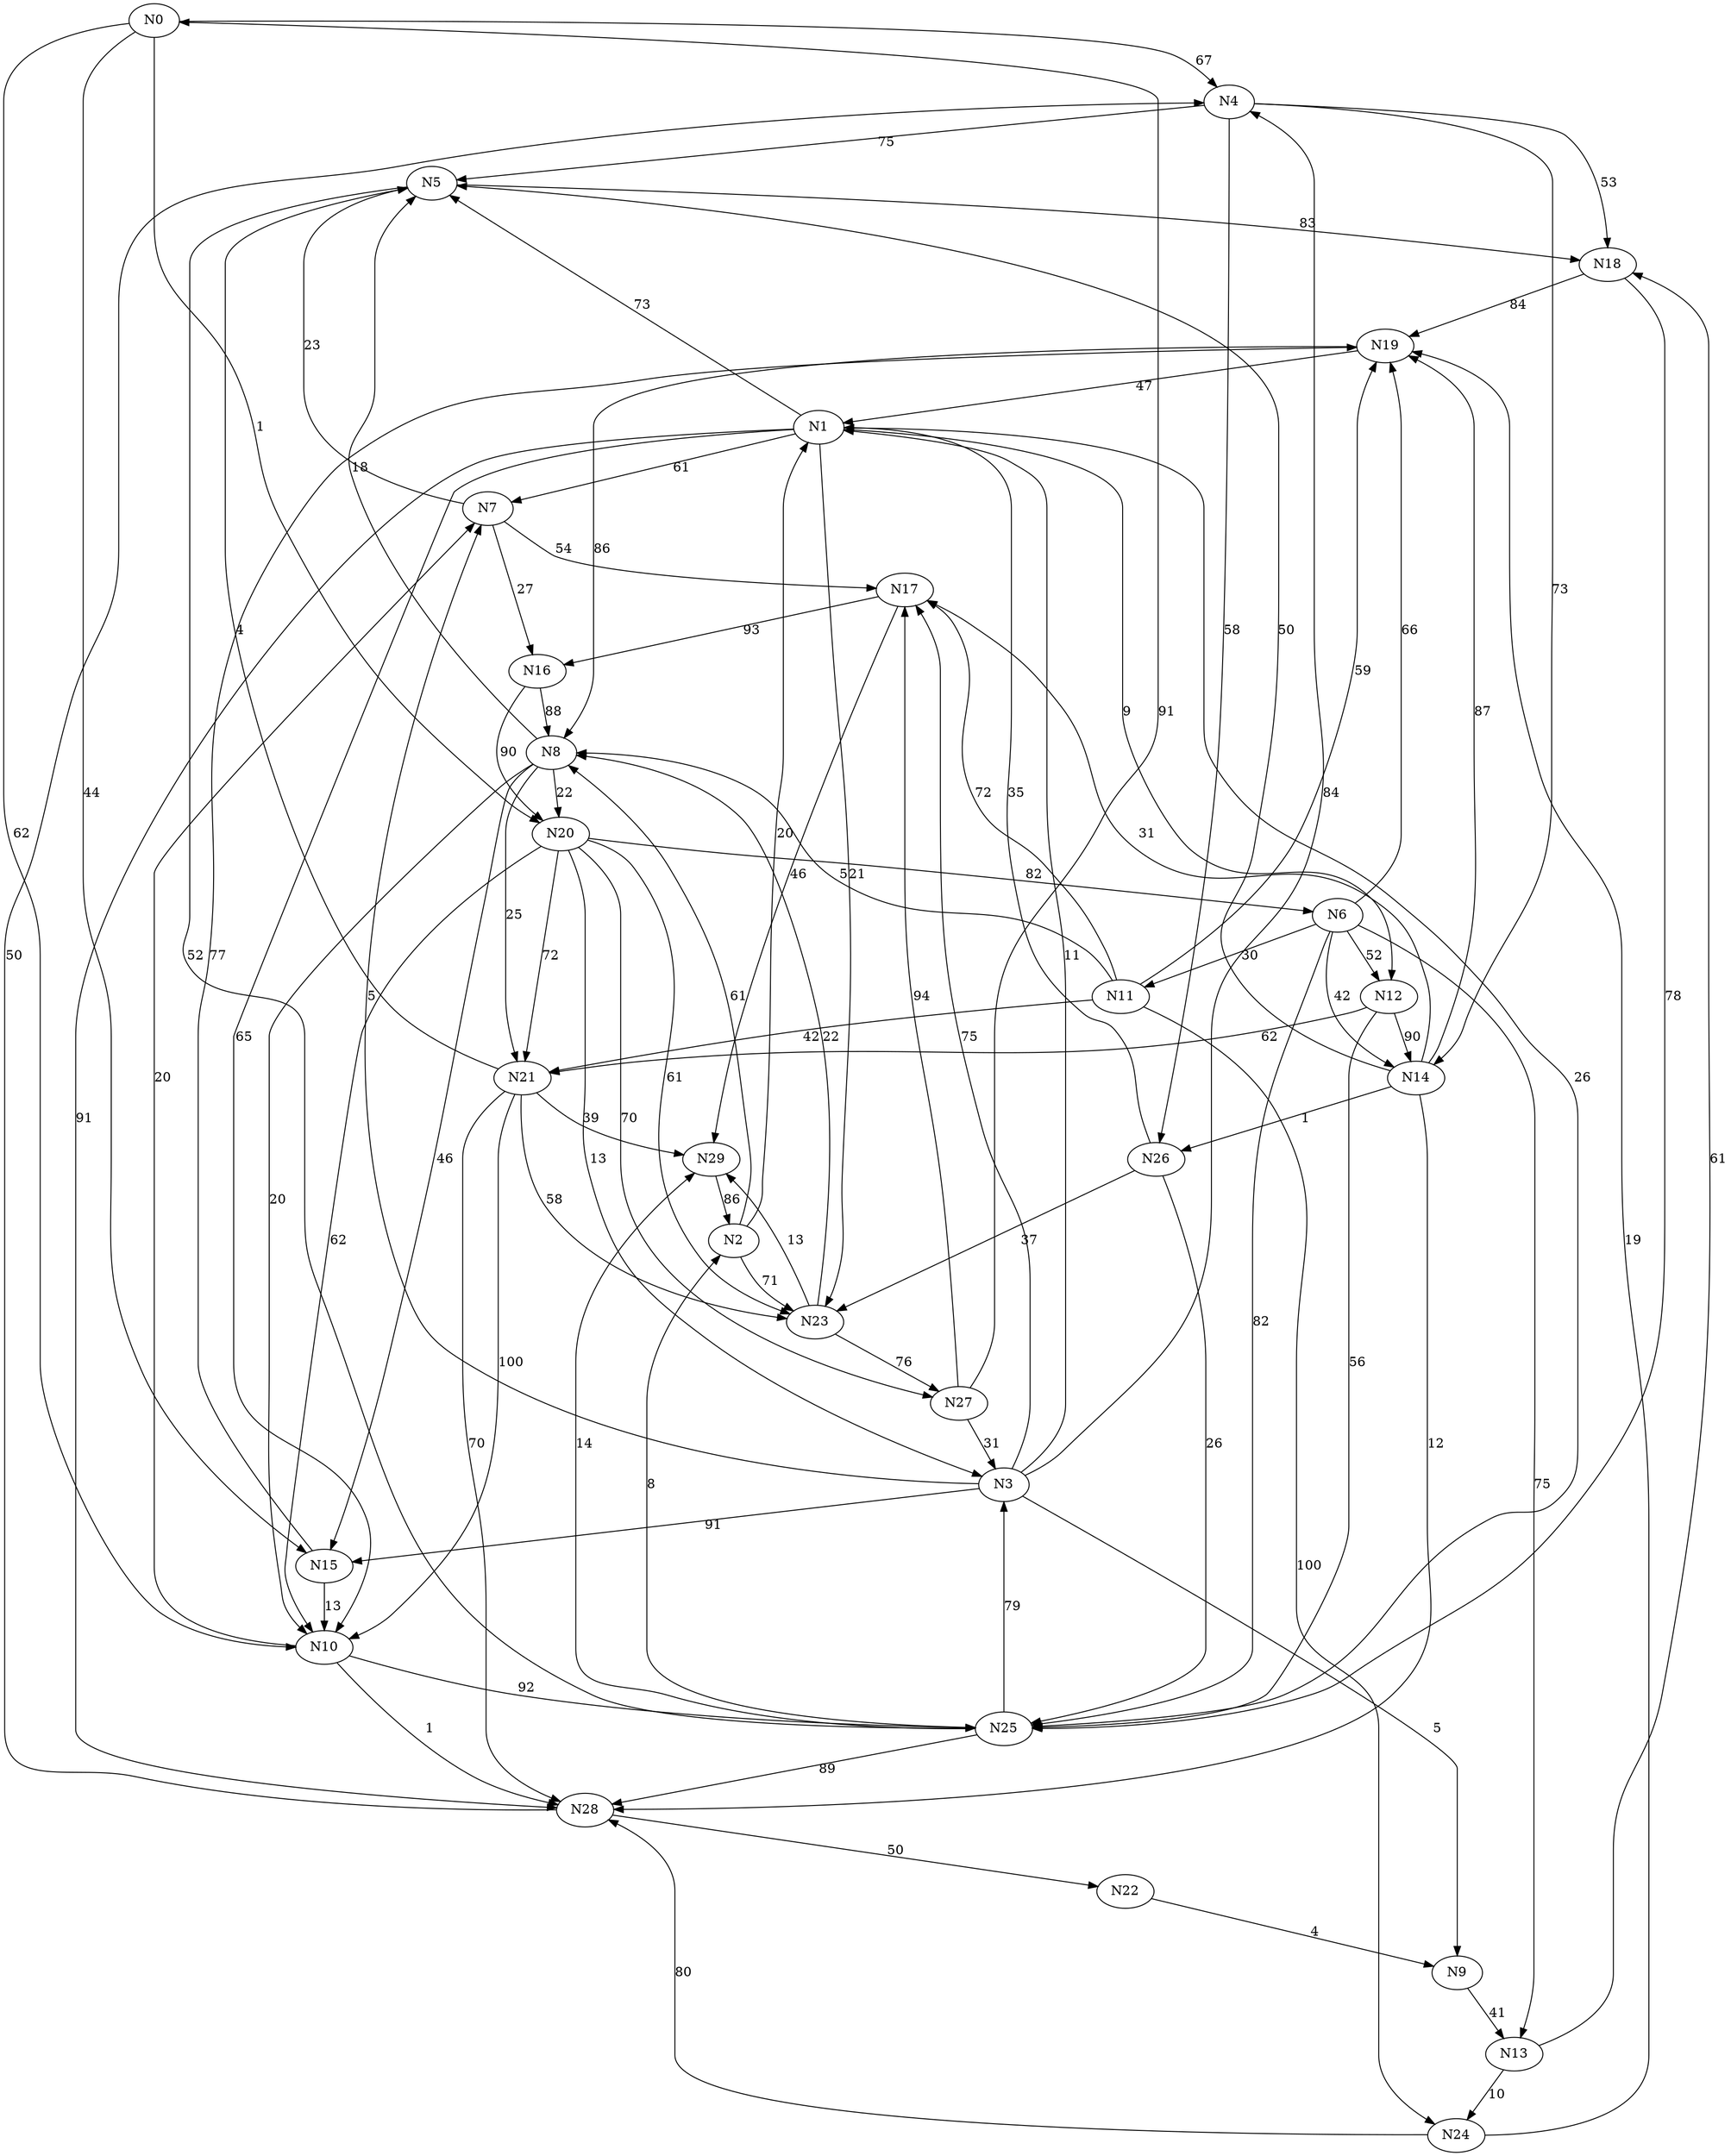 digraph Grafo {
    0[label="N0"];
    1[label="N1"];
    2[label="N2"];
    3[label="N3"];
    4[label="N4"];
    5[label="N5"];
    6[label="N6"];
    7[label="N7"];
    8[label="N8"];
    9[label="N9"];
    10[label="N10"];
    11[label="N11"];
    12[label="N12"];
    13[label="N13"];
    14[label="N14"];
    15[label="N15"];
    16[label="N16"];
    17[label="N17"];
    18[label="N18"];
    19[label="N19"];
    20[label="N20"];
    21[label="N21"];
    22[label="N22"];
    23[label="N23"];
    24[label="N24"];
    25[label="N25"];
    26[label="N26"];
    27[label="N27"];
    28[label="N28"];
    29[label="N29"];
    0 -> 4[label="67"];
    0 -> 10[label="62"];
    0 -> 15[label="44"];
    0 -> 20[label="1"];
    1 -> 5[label="73"];
    1 -> 7[label="61"];
    1 -> 10[label="65"];
    1 -> 12[label="9"];
    1 -> 23[label="21"];
    1 -> 25[label="26"];
    1 -> 28[label="91"];
    2 -> 1[label="20"];
    2 -> 8[label="61"];
    2 -> 23[label="71"];
    3 -> 1[label="11"];
    3 -> 4[label="84"];
    3 -> 7[label="5"];
    3 -> 9[label="5"];
    3 -> 15[label="91"];
    3 -> 17[label="75"];
    4 -> 5[label="75"];
    4 -> 14[label="73"];
    4 -> 18[label="53"];
    4 -> 26[label="58"];
    5 -> 18[label="83"];
    5 -> 25[label="52"];
    6 -> 11[label="30"];
    6 -> 12[label="52"];
    6 -> 13[label="75"];
    6 -> 14[label="42"];
    6 -> 19[label="66"];
    6 -> 25[label="82"];
    7 -> 5[label="23"];
    7 -> 16[label="27"];
    7 -> 17[label="54"];
    8 -> 5[label="18"];
    8 -> 10[label="20"];
    8 -> 15[label="46"];
    8 -> 20[label="22"];
    8 -> 21[label="25"];
    9 -> 13[label="41"];
    10 -> 7[label="20"];
    10 -> 25[label="92"];
    10 -> 28[label="1"];
    11 -> 8[label="5"];
    11 -> 17[label="72"];
    11 -> 19[label="59"];
    11 -> 21[label="42"];
    11 -> 24[label="100"];
    12 -> 14[label="90"];
    12 -> 21[label="62"];
    12 -> 25[label="56"];
    13 -> 18[label="61"];
    13 -> 24[label="10"];
    14 -> 5[label="50"];
    14 -> 17[label="31"];
    14 -> 19[label="87"];
    14 -> 26[label="1"];
    14 -> 28[label="12"];
    15 -> 10[label="13"];
    15 -> 19[label="77"];
    16 -> 8[label="88"];
    16 -> 20[label="90"];
    17 -> 16[label="93"];
    17 -> 29[label="46"];
    18 -> 19[label="84"];
    18 -> 25[label="78"];
    19 -> 1[label="47"];
    19 -> 8[label="86"];
    20 -> 3[label="13"];
    20 -> 6[label="82"];
    20 -> 10[label="62"];
    20 -> 21[label="72"];
    20 -> 23[label="61"];
    20 -> 27[label="70"];
    21 -> 5[label="4"];
    21 -> 10[label="100"];
    21 -> 23[label="58"];
    21 -> 28[label="70"];
    21 -> 29[label="39"];
    22 -> 9[label="4"];
    23 -> 8[label="22"];
    23 -> 27[label="76"];
    23 -> 29[label="13"];
    24 -> 19[label="19"];
    24 -> 28[label="80"];
    25 -> 2[label="8"];
    25 -> 3[label="79"];
    25 -> 28[label="89"];
    25 -> 29[label="14"];
    26 -> 1[label="35"];
    26 -> 23[label="37"];
    26 -> 25[label="26"];
    27 -> 0[label="91"];
    27 -> 3[label="31"];
    27 -> 17[label="94"];
    28 -> 4[label="50"];
    28 -> 22[label="50"];
    29 -> 2[label="86"];
}
